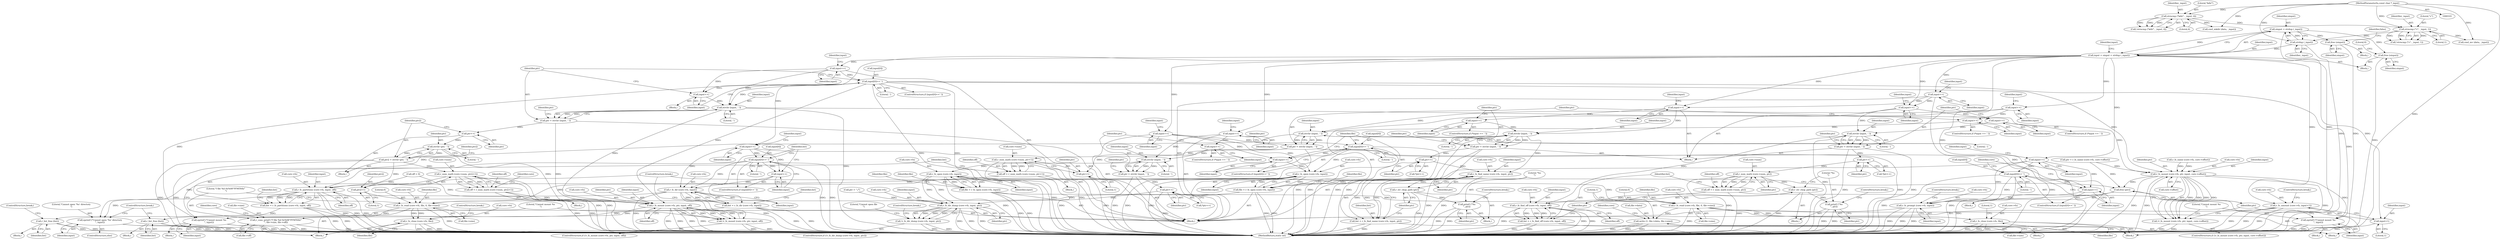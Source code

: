 digraph "0_radare2_65000a7fd9eea62359e6d6714f17b94a99a82edd@API" {
"1000149" [label="(Call,oinput = strdup (_input))"];
"1000151" [label="(Call,strdup (_input))"];
"1000138" [label="(Call,strncmp (\"v\", _input, 1))"];
"1000127" [label="(Call,strncmp (\"kdir\", _input, 4))"];
"1000103" [label="(MethodParameterIn,const char *_input)"];
"1000147" [label="(Call,input = oinput = strdup (_input))"];
"1000158" [label="(Call,input++)"];
"1000161" [label="(Call,input[0]==' ')"];
"1000167" [label="(Call,input++)"];
"1000171" [label="(Call,strchr (input, ' '))"];
"1000169" [label="(Call,ptr = strchr (input, ' '))"];
"1000181" [label="(Call,ptr++)"];
"1000185" [label="(Call,strchr (ptr, ' '))"];
"1000183" [label="(Call,ptr2 = strchr (ptr, ' '))"];
"1000197" [label="(Call,r_num_math (core->num, ptr2+1))"];
"1000195" [label="(Call,off = r_num_math (core->num, ptr2+1))"];
"1000206" [label="(Call,r_fs_mount (core->fs, ptr, input, off))"];
"1000205" [label="(Call,!r_fs_mount (core->fs, ptr, input, off))"];
"1000214" [label="(Call,eprintf (\"Cannot mount %s\n\", input))"];
"1000201" [label="(Call,ptr2+1)"];
"1000236" [label="(Call,r_fs_mount (core->fs, ptr, input, core->offset))"];
"1000235" [label="(Call,!r_fs_mount (core->fs, ptr, input, core->offset))"];
"1000246" [label="(Call,eprintf (\"Cannot mount %s\n\", input))"];
"1000249" [label="(Call,free (ptr))"];
"1000253" [label="(Call,r_fs_umount (core->fs, input+1))"];
"1000257" [label="(Call,input+1)"];
"1000307" [label="(Call,input++)"];
"1000310" [label="(Call,input[0]==' ')"];
"1000315" [label="(Call,input++)"];
"1000319" [label="(Call,r_fs_dir (core->fs, input))"];
"1000317" [label="(Call,list = r_fs_dir (core->fs, input))"];
"1000336" [label="(Call,r_list_free (list))"];
"1000339" [label="(Call,eprintf (\"Cannot open '%s' directory\n\", input))"];
"1000344" [label="(Call,input++)"];
"1000351" [label="(Call,input++)"];
"1000355" [label="(Call,strchr (input, ' '))"];
"1000353" [label="(Call,ptr = strchr (input, ' '))"];
"1000367" [label="(Call,r_num_math (core->num, ptr+1))"];
"1000365" [label="(Call,off = r_num_math (core->num, ptr+1))"];
"1000376" [label="(Call,r_fs_partitions (core->fs, input, off))"];
"1000374" [label="(Call,list = r_fs_partitions (core->fs, input, off))"];
"1000404" [label="(Call,r_list_free (list))"];
"1000371" [label="(Call,ptr+1)"];
"1000411" [label="(Call,input++)"];
"1000414" [label="(Call,input[0]==' ')"];
"1000419" [label="(Call,input++)"];
"1000423" [label="(Call,r_fs_open (core->fs, input))"];
"1000421" [label="(Call,file = r_fs_open (core->fs, input))"];
"1000431" [label="(Call,r_fs_read (core->fs, file, 0, file->size))"];
"1000440" [label="(Call,r_cons_printf (\"f file %d 0x%08\"PFMT64x\"\n\", file->size, file->off))"];
"1000448" [label="(Call,r_fs_close (core->fs, file))"];
"1000458" [label="(Call,input++)"];
"1000465" [label="(Call,input++)"];
"1000469" [label="(Call,strchr (input, ' '))"];
"1000467" [label="(Call,ptr = strchr (input, ' '))"];
"1000476" [label="(Call,ptr++)"];
"1000522" [label="(Call,r_fs_dir_dump (core->fs, input, ptr))"];
"1000521" [label="(Call,!r_fs_dir_dump (core->fs, input, ptr))"];
"1000485" [label="(Call,r_fs_open (core->fs, input))"];
"1000483" [label="(Call,file = r_fs_open (core->fs, input))"];
"1000493" [label="(Call,r_fs_read (core->fs, file, 0, file->size))"];
"1000502" [label="(Call,write (1, file->data, file->size))"];
"1000510" [label="(Call,r_fs_close (core->fs, file))"];
"1000532" [label="(Call,input++)"];
"1000543" [label="(Call,input++)"];
"1000550" [label="(Call,input++)"];
"1000554" [label="(Call,strchr (input, ' '))"];
"1000552" [label="(Call,ptr = strchr (input, ' '))"];
"1000562" [label="(Call,ptr++)"];
"1000567" [label="(Call,r_fs_find_name (core->fs, input, ptr))"];
"1000565" [label="(Call,list = r_fs_find_name (core->fs, input, ptr))"];
"1000574" [label="(Call,r_str_chop_path (ptr))"];
"1000576" [label="(Call,printf (\"%s\n\", ptr))"];
"1000584" [label="(Call,input++)"];
"1000591" [label="(Call,input++)"];
"1000595" [label="(Call,strchr (input, ' '))"];
"1000593" [label="(Call,ptr = strchr (input, ' '))"];
"1000603" [label="(Call,ptr++)"];
"1000609" [label="(Call,r_num_math (core->num, ptr))"];
"1000607" [label="(Call,off = r_num_math (core->num, ptr))"];
"1000616" [label="(Call,r_fs_find_off (core->fs, input, off))"];
"1000614" [label="(Call,list = r_fs_find_off (core->fs, input, off))"];
"1000623" [label="(Call,r_str_chop_path (ptr))"];
"1000625" [label="(Call,printf (\"%s\n\", ptr))"];
"1000643" [label="(Call,input++)"];
"1000646" [label="(Call,input[0]==' ')"];
"1000651" [label="(Call,input++)"];
"1000653" [label="(Call,r_fs_prompt (core->fs, input))"];
"1000639" [label="(Call,free (oinput))"];
"1000672" [label="(Call,free (oinput))"];
"1000133" [label="(Call,cmd_mkdir (data, _input))"];
"1000204" [label="(ControlStructure,if (!r_fs_mount (core->fs, ptr, input, off)))"];
"1000465" [label="(Call,input++)"];
"1000576" [label="(Call,printf (\"%s\n\", ptr))"];
"1000241" [label="(Identifier,input)"];
"1000657" [label="(Identifier,input)"];
"1000359" [label="(Identifier,ptr)"];
"1000137" [label="(Call,!strncmp (\"v\", _input, 1))"];
"1000491" [label="(Identifier,file)"];
"1000523" [label="(Call,core->fs)"];
"1000645" [label="(ControlStructure,if (input[0]==' '))"];
"1000651" [label="(Call,input++)"];
"1000544" [label="(Identifier,input)"];
"1000420" [label="(Identifier,input)"];
"1000507" [label="(Call,file->size)"];
"1000573" [label="(Block,)"];
"1000463" [label="(Identifier,input)"];
"1000367" [label="(Call,r_num_math (core->num, ptr+1))"];
"1000536" [label="(Identifier,input)"];
"1000416" [label="(Identifier,input)"];
"1000203" [label="(Literal,1)"];
"1000492" [label="(Block,)"];
"1000597" [label="(Literal,' ')"];
"1000458" [label="(Call,input++)"];
"1000623" [label="(Call,r_str_chop_path (ptr))"];
"1000166" [label="(Block,)"];
"1000642" [label="(Identifier,false)"];
"1000484" [label="(Identifier,file)"];
"1000552" [label="(Call,ptr = strchr (input, ' '))"];
"1000257" [label="(Call,input+1)"];
"1000503" [label="(Literal,1)"];
"1000357" [label="(Literal,' ')"];
"1000567" [label="(Call,r_fs_find_name (core->fs, input, ptr))"];
"1000187" [label="(Literal,' ')"];
"1000250" [label="(Identifier,ptr)"];
"1000129" [label="(Identifier,_input)"];
"1000604" [label="(Identifier,ptr)"];
"1000442" [label="(Call,file->size)"];
"1000127" [label="(Call,strncmp (\"kdir\", _input, 4))"];
"1000183" [label="(Call,ptr2 = strchr (ptr, ' '))"];
"1000510" [label="(Call,r_fs_close (core->fs, file))"];
"1000609" [label="(Call,r_num_math (core->num, ptr))"];
"1000615" [label="(Identifier,list)"];
"1000201" [label="(Call,ptr2+1)"];
"1000498" [label="(Literal,0)"];
"1000213" [label="(Block,)"];
"1000375" [label="(Identifier,list)"];
"1000548" [label="(Identifier,input)"];
"1000405" [label="(Identifier,list)"];
"1000675" [label="(Literal,0)"];
"1000432" [label="(Call,core->fs)"];
"1000676" [label="(MethodReturn,static int)"];
"1000139" [label="(Literal,\"v\")"];
"1000260" [label="(ControlStructure,break;)"];
"1000473" [label="(Identifier,ptr)"];
"1000553" [label="(Identifier,ptr)"];
"1000175" [label="(Identifier,ptr)"];
"1000371" [label="(Call,ptr+1)"];
"1000497" [label="(Identifier,file)"];
"1000624" [label="(Identifier,ptr)"];
"1000456" [label="(ControlStructure,break;)"];
"1000312" [label="(Identifier,input)"];
"1000450" [label="(Identifier,core)"];
"1000325" [label="(Identifier,list)"];
"1000308" [label="(Identifier,input)"];
"1000355" [label="(Call,strchr (input, ' '))"];
"1000172" [label="(Identifier,input)"];
"1000470" [label="(Identifier,input)"];
"1000246" [label="(Call,eprintf (\"Cannot mount %s\n\", input))"];
"1000404" [label="(Call,r_list_free (list))"];
"1000486" [label="(Call,core->fs)"];
"1000181" [label="(Call,ptr++)"];
"1000316" [label="(Identifier,input)"];
"1000594" [label="(Identifier,ptr)"];
"1000339" [label="(Call,eprintf (\"Cannot open '%s' directory\n\", input))"];
"1000185" [label="(Call,strchr (ptr, ' '))"];
"1000423" [label="(Call,r_fs_open (core->fs, input))"];
"1000165" [label="(Literal,' ')"];
"1000460" [label="(ControlStructure,if (*input == ' '))"];
"1000173" [label="(Literal,' ')"];
"1000258" [label="(Identifier,input)"];
"1000520" [label="(ControlStructure,if (!r_fs_dir_dump (core->fs, input, ptr)))"];
"1000526" [label="(Identifier,input)"];
"1000596" [label="(Identifier,input)"];
"1000336" [label="(Call,r_list_free (list))"];
"1000366" [label="(Identifier,off)"];
"1000592" [label="(Identifier,input)"];
"1000168" [label="(Identifier,input)"];
"1000480" [label="(Call,ptr = \"./\")"];
"1000568" [label="(Call,core->fs)"];
"1000152" [label="(Identifier,_input)"];
"1000253" [label="(Call,r_fs_umount (core->fs, input+1))"];
"1000424" [label="(Call,core->fs)"];
"1000565" [label="(Call,list = r_fs_find_name (core->fs, input, ptr))"];
"1000625" [label="(Call,printf (\"%s\n\", ptr))"];
"1000212" [label="(Identifier,off)"];
"1000381" [label="(Identifier,off)"];
"1000429" [label="(Identifier,file)"];
"1000159" [label="(Identifier,input)"];
"1000198" [label="(Call,core->num)"];
"1000140" [label="(Identifier,_input)"];
"1000537" [label="(Block,)"];
"1000162" [label="(Call,input[0])"];
"1000595" [label="(Call,strchr (input, ' '))"];
"1000418" [label="(Literal,' ')"];
"1000485" [label="(Call,r_fs_open (core->fs, input))"];
"1000138" [label="(Call,strncmp (\"v\", _input, 1))"];
"1000415" [label="(Call,input[0])"];
"1000419" [label="(Call,input++)"];
"1000341" [label="(Identifier,input)"];
"1000144" [label="(Call,cmd_mv (data, _input))"];
"1000550" [label="(Call,input++)"];
"1000554" [label="(Call,strchr (input, ' '))"];
"1000345" [label="(Identifier,input)"];
"1000259" [label="(Literal,1)"];
"1000672" [label="(Call,free (oinput))"];
"1000571" [label="(Identifier,input)"];
"1000577" [label="(Literal,\"%s\n\")"];
"1000189" [label="(Identifier,ptr2)"];
"1000376" [label="(Call,r_fs_partitions (core->fs, input, off))"];
"1000555" [label="(Identifier,input)"];
"1000384" [label="(Block,)"];
"1000235" [label="(Call,!r_fs_mount (core->fs, ptr, input, core->offset))"];
"1000323" [label="(Identifier,input)"];
"1000245" [label="(Block,)"];
"1000242" [label="(Call,core->offset)"];
"1000326" [label="(Block,)"];
"1000352" [label="(Identifier,input)"];
"1000437" [label="(Call,file->size)"];
"1000148" [label="(Identifier,input)"];
"1000530" [label="(ControlStructure,break;)"];
"1000412" [label="(Identifier,input)"];
"1000543" [label="(Call,input++)"];
"1000511" [label="(Call,core->fs)"];
"1000561" [label="(Call,*ptr++)"];
"1000448" [label="(Call,r_fs_close (core->fs, file))"];
"1000216" [label="(Identifier,input)"];
"1000427" [label="(Identifier,input)"];
"1000586" [label="(ControlStructure,if (*input == ' '))"];
"1000643" [label="(Call,input++)"];
"1000582" [label="(ControlStructure,break;)"];
"1000104" [label="(Block,)"];
"1000655" [label="(Identifier,core)"];
"1000151" [label="(Call,strdup (_input))"];
"1000169" [label="(Call,ptr = strchr (input, ' '))"];
"1000459" [label="(Identifier,input)"];
"1000493" [label="(Call,r_fs_read (core->fs, file, 0, file->size))"];
"1000190" [label="(Block,)"];
"1000161" [label="(Call,input[0]==' ')"];
"1000532" [label="(Call,input++)"];
"1000452" [label="(Identifier,file)"];
"1000440" [label="(Call,r_cons_printf (\"f file %d 0x%08\"PFMT64x\"\n\", file->size, file->off))"];
"1000409" [label="(ControlStructure,break;)"];
"1000613" [label="(Identifier,ptr)"];
"1000254" [label="(Call,core->fs)"];
"1000476" [label="(Call,ptr++)"];
"1000499" [label="(Call,file->size)"];
"1000585" [label="(Identifier,input)"];
"1000626" [label="(Literal,\"%s\n\")"];
"1000141" [label="(Literal,1)"];
"1000627" [label="(Identifier,ptr)"];
"1000186" [label="(Identifier,ptr)"];
"1000184" [label="(Identifier,ptr2)"];
"1000411" [label="(Call,input++)"];
"1000309" [label="(ControlStructure,if (input[0]==' '))"];
"1000435" [label="(Identifier,file)"];
"1000195" [label="(Call,off = r_num_math (core->num, ptr2+1))"];
"1000342" [label="(ControlStructure,break;)"];
"1000383" [label="(Identifier,list)"];
"1000558" [label="(Identifier,ptr)"];
"1000155" [label="(Identifier,input)"];
"1000314" [label="(Literal,' ')"];
"1000380" [label="(Identifier,input)"];
"1000638" [label="(Block,)"];
"1000337" [label="(Identifier,list)"];
"1000521" [label="(Call,!r_fs_dir_dump (core->fs, input, ptr))"];
"1000644" [label="(Identifier,input)"];
"1000377" [label="(Call,core->fs)"];
"1000647" [label="(Call,input[0])"];
"1000315" [label="(Call,input++)"];
"1000211" [label="(Identifier,input)"];
"1000344" [label="(Call,input++)"];
"1000240" [label="(Identifier,ptr)"];
"1000234" [label="(ControlStructure,if (!r_fs_mount (core->fs, ptr, input, core->offset)))"];
"1000441" [label="(Literal,\"f file %d 0x%08\"PFMT64x\"\n\")"];
"1000489" [label="(Identifier,input)"];
"1000197" [label="(Call,r_num_math (core->num, ptr2+1))"];
"1000126" [label="(Call,!strncmp (\"kdir\", _input, 4))"];
"1000475" [label="(Call,*ptr++)"];
"1000620" [label="(Identifier,input)"];
"1000248" [label="(Identifier,input)"];
"1000374" [label="(Call,list = r_fs_partitions (core->fs, input, off))"];
"1000468" [label="(Identifier,ptr)"];
"1000318" [label="(Identifier,list)"];
"1000176" [label="(Block,)"];
"1000431" [label="(Call,r_fs_read (core->fs, file, 0, file->size))"];
"1000614" [label="(Call,list = r_fs_find_off (core->fs, input, off))"];
"1000170" [label="(Identifier,ptr)"];
"1000658" [label="(ControlStructure,break;)"];
"1000351" [label="(Call,input++)"];
"1000650" [label="(Literal,' ')"];
"1000639" [label="(Call,free (oinput))"];
"1000494" [label="(Call,core->fs)"];
"1000522" [label="(Call,r_fs_dir_dump (core->fs, input, ptr))"];
"1000516" [label="(Literal,1)"];
"1000483" [label="(Call,file = r_fs_open (core->fs, input))"];
"1000654" [label="(Call,core->fs)"];
"1000158" [label="(Call,input++)"];
"1000196" [label="(Identifier,off)"];
"1000346" [label="(ControlStructure,if (*input == ' '))"];
"1000502" [label="(Call,write (1, file->data, file->size))"];
"1000349" [label="(Identifier,input)"];
"1000149" [label="(Call,oinput = strdup (_input))"];
"1000163" [label="(Identifier,input)"];
"1000607" [label="(Call,off = r_num_math (core->num, ptr))"];
"1000223" [label="(Call,r_fs_name (core->fs, core->offset))"];
"1000445" [label="(Call,file->off)"];
"1000545" [label="(ControlStructure,if (*input == ' '))"];
"1000365" [label="(Call,off = r_num_math (core->num, ptr+1))"];
"1000574" [label="(Call,r_str_chop_path (ptr))"];
"1000617" [label="(Call,core->fs)"];
"1000467" [label="(Call,ptr = strchr (input, ' '))"];
"1000572" [label="(Identifier,ptr)"];
"1000147" [label="(Call,input = oinput = strdup (_input))"];
"1000562" [label="(Call,ptr++)"];
"1000563" [label="(Identifier,ptr)"];
"1000471" [label="(Literal,' ')"];
"1000449" [label="(Call,core->fs)"];
"1000602" [label="(Call,*ptr++)"];
"1000591" [label="(Call,input++)"];
"1000512" [label="(Identifier,core)"];
"1000207" [label="(Call,core->fs)"];
"1000320" [label="(Call,core->fs)"];
"1000414" [label="(Call,input[0]==' ')"];
"1000603" [label="(Call,ptr++)"];
"1000338" [label="(ControlStructure,else)"];
"1000529" [label="(Literal,\"Cannot open file\n\")"];
"1000610" [label="(Call,core->num)"];
"1000646" [label="(Call,input[0]==' ')"];
"1000653" [label="(Call,r_fs_prompt (core->fs, input))"];
"1000156" [label="(Block,)"];
"1000477" [label="(Identifier,ptr)"];
"1000575" [label="(Identifier,ptr)"];
"1000128" [label="(Literal,\"kdir\")"];
"1000599" [label="(Identifier,ptr)"];
"1000372" [label="(Identifier,ptr)"];
"1000589" [label="(Identifier,input)"];
"1000150" [label="(Identifier,oinput)"];
"1000584" [label="(Call,input++)"];
"1000436" [label="(Literal,0)"];
"1000218" [label="(Block,)"];
"1000469" [label="(Call,strchr (input, ' '))"];
"1000608" [label="(Identifier,off)"];
"1000210" [label="(Identifier,ptr)"];
"1000368" [label="(Call,core->num)"];
"1000648" [label="(Identifier,input)"];
"1000247" [label="(Literal,\"Cannot mount %s\n\")"];
"1000354" [label="(Identifier,ptr)"];
"1000182" [label="(Identifier,ptr)"];
"1000640" [label="(Identifier,oinput)"];
"1000514" [label="(Identifier,file)"];
"1000578" [label="(Identifier,ptr)"];
"1000622" [label="(Block,)"];
"1000251" [label="(ControlStructure,break;)"];
"1000600" [label="(Block,)"];
"1000171" [label="(Call,strchr (input, ' '))"];
"1000214" [label="(Call,eprintf (\"Cannot mount %s\n\", input))"];
"1000311" [label="(Call,input[0])"];
"1000130" [label="(Literal,4)"];
"1000205" [label="(Call,!r_fs_mount (core->fs, ptr, input, off))"];
"1000559" [label="(Block,)"];
"1000236" [label="(Call,r_fs_mount (core->fs, ptr, input, core->offset))"];
"1000566" [label="(Identifier,list)"];
"1000249" [label="(Call,free (ptr))"];
"1000466" [label="(Identifier,input)"];
"1000621" [label="(Identifier,off)"];
"1000593" [label="(Call,ptr = strchr (input, ' '))"];
"1000413" [label="(ControlStructure,if (input[0]==' '))"];
"1000103" [label="(MethodParameterIn,const char *_input)"];
"1000106" [label="(Call,off = 0)"];
"1000356" [label="(Identifier,input)"];
"1000616" [label="(Call,r_fs_find_off (core->fs, input, off))"];
"1000221" [label="(Call,ptr = r_fs_name (core->fs, core->offset))"];
"1000373" [label="(Literal,1)"];
"1000215" [label="(Literal,\"Cannot mount %s\n\")"];
"1000237" [label="(Call,core->fs)"];
"1000206" [label="(Call,r_fs_mount (core->fs, ptr, input, off))"];
"1000319" [label="(Call,r_fs_dir (core->fs, input))"];
"1000551" [label="(Identifier,input)"];
"1000556" [label="(Literal,' ')"];
"1000340" [label="(Literal,\"Cannot open '%s' directory\n\")"];
"1000430" [label="(Block,)"];
"1000421" [label="(Call,file = r_fs_open (core->fs, input))"];
"1000504" [label="(Call,file->data)"];
"1000631" [label="(ControlStructure,break;)"];
"1000317" [label="(Call,list = r_fs_dir (core->fs, input))"];
"1000360" [label="(Block,)"];
"1000208" [label="(Identifier,core)"];
"1000422" [label="(Identifier,file)"];
"1000673" [label="(Identifier,oinput)"];
"1000307" [label="(Call,input++)"];
"1000160" [label="(ControlStructure,if (input[0]==' '))"];
"1000353" [label="(Call,ptr = strchr (input, ' '))"];
"1000202" [label="(Identifier,ptr2)"];
"1000167" [label="(Call,input++)"];
"1000652" [label="(Identifier,input)"];
"1000527" [label="(Identifier,ptr)"];
"1000310" [label="(Call,input[0]==' ')"];
"1000533" [label="(Identifier,input)"];
"1000149" -> "1000147"  [label="AST: "];
"1000149" -> "1000151"  [label="CFG: "];
"1000150" -> "1000149"  [label="AST: "];
"1000151" -> "1000149"  [label="AST: "];
"1000147" -> "1000149"  [label="CFG: "];
"1000149" -> "1000676"  [label="DDG: "];
"1000149" -> "1000147"  [label="DDG: "];
"1000151" -> "1000149"  [label="DDG: "];
"1000149" -> "1000639"  [label="DDG: "];
"1000149" -> "1000672"  [label="DDG: "];
"1000151" -> "1000152"  [label="CFG: "];
"1000152" -> "1000151"  [label="AST: "];
"1000151" -> "1000676"  [label="DDG: "];
"1000151" -> "1000147"  [label="DDG: "];
"1000138" -> "1000151"  [label="DDG: "];
"1000103" -> "1000151"  [label="DDG: "];
"1000138" -> "1000137"  [label="AST: "];
"1000138" -> "1000141"  [label="CFG: "];
"1000139" -> "1000138"  [label="AST: "];
"1000140" -> "1000138"  [label="AST: "];
"1000141" -> "1000138"  [label="AST: "];
"1000137" -> "1000138"  [label="CFG: "];
"1000138" -> "1000137"  [label="DDG: "];
"1000138" -> "1000137"  [label="DDG: "];
"1000138" -> "1000137"  [label="DDG: "];
"1000127" -> "1000138"  [label="DDG: "];
"1000103" -> "1000138"  [label="DDG: "];
"1000138" -> "1000144"  [label="DDG: "];
"1000127" -> "1000126"  [label="AST: "];
"1000127" -> "1000130"  [label="CFG: "];
"1000128" -> "1000127"  [label="AST: "];
"1000129" -> "1000127"  [label="AST: "];
"1000130" -> "1000127"  [label="AST: "];
"1000126" -> "1000127"  [label="CFG: "];
"1000127" -> "1000126"  [label="DDG: "];
"1000127" -> "1000126"  [label="DDG: "];
"1000127" -> "1000126"  [label="DDG: "];
"1000103" -> "1000127"  [label="DDG: "];
"1000127" -> "1000133"  [label="DDG: "];
"1000103" -> "1000101"  [label="AST: "];
"1000103" -> "1000676"  [label="DDG: "];
"1000103" -> "1000133"  [label="DDG: "];
"1000103" -> "1000144"  [label="DDG: "];
"1000147" -> "1000104"  [label="AST: "];
"1000148" -> "1000147"  [label="AST: "];
"1000155" -> "1000147"  [label="CFG: "];
"1000147" -> "1000676"  [label="DDG: "];
"1000147" -> "1000158"  [label="DDG: "];
"1000147" -> "1000253"  [label="DDG: "];
"1000147" -> "1000257"  [label="DDG: "];
"1000147" -> "1000307"  [label="DDG: "];
"1000147" -> "1000344"  [label="DDG: "];
"1000147" -> "1000411"  [label="DDG: "];
"1000147" -> "1000458"  [label="DDG: "];
"1000147" -> "1000532"  [label="DDG: "];
"1000147" -> "1000543"  [label="DDG: "];
"1000147" -> "1000584"  [label="DDG: "];
"1000147" -> "1000643"  [label="DDG: "];
"1000158" -> "1000156"  [label="AST: "];
"1000158" -> "1000159"  [label="CFG: "];
"1000159" -> "1000158"  [label="AST: "];
"1000163" -> "1000158"  [label="CFG: "];
"1000158" -> "1000161"  [label="DDG: "];
"1000158" -> "1000167"  [label="DDG: "];
"1000158" -> "1000171"  [label="DDG: "];
"1000161" -> "1000160"  [label="AST: "];
"1000161" -> "1000165"  [label="CFG: "];
"1000162" -> "1000161"  [label="AST: "];
"1000165" -> "1000161"  [label="AST: "];
"1000168" -> "1000161"  [label="CFG: "];
"1000170" -> "1000161"  [label="CFG: "];
"1000161" -> "1000676"  [label="DDG: "];
"1000161" -> "1000676"  [label="DDG: "];
"1000161" -> "1000167"  [label="DDG: "];
"1000161" -> "1000171"  [label="DDG: "];
"1000161" -> "1000206"  [label="DDG: "];
"1000161" -> "1000214"  [label="DDG: "];
"1000161" -> "1000236"  [label="DDG: "];
"1000161" -> "1000246"  [label="DDG: "];
"1000167" -> "1000166"  [label="AST: "];
"1000167" -> "1000168"  [label="CFG: "];
"1000168" -> "1000167"  [label="AST: "];
"1000170" -> "1000167"  [label="CFG: "];
"1000167" -> "1000171"  [label="DDG: "];
"1000171" -> "1000169"  [label="AST: "];
"1000171" -> "1000173"  [label="CFG: "];
"1000172" -> "1000171"  [label="AST: "];
"1000173" -> "1000171"  [label="AST: "];
"1000169" -> "1000171"  [label="CFG: "];
"1000171" -> "1000676"  [label="DDG: "];
"1000171" -> "1000169"  [label="DDG: "];
"1000171" -> "1000169"  [label="DDG: "];
"1000171" -> "1000206"  [label="DDG: "];
"1000171" -> "1000236"  [label="DDG: "];
"1000169" -> "1000156"  [label="AST: "];
"1000170" -> "1000169"  [label="AST: "];
"1000175" -> "1000169"  [label="CFG: "];
"1000169" -> "1000676"  [label="DDG: "];
"1000169" -> "1000181"  [label="DDG: "];
"1000181" -> "1000176"  [label="AST: "];
"1000181" -> "1000182"  [label="CFG: "];
"1000182" -> "1000181"  [label="AST: "];
"1000184" -> "1000181"  [label="CFG: "];
"1000181" -> "1000185"  [label="DDG: "];
"1000185" -> "1000183"  [label="AST: "];
"1000185" -> "1000187"  [label="CFG: "];
"1000186" -> "1000185"  [label="AST: "];
"1000187" -> "1000185"  [label="AST: "];
"1000183" -> "1000185"  [label="CFG: "];
"1000185" -> "1000183"  [label="DDG: "];
"1000185" -> "1000183"  [label="DDG: "];
"1000185" -> "1000206"  [label="DDG: "];
"1000183" -> "1000176"  [label="AST: "];
"1000184" -> "1000183"  [label="AST: "];
"1000189" -> "1000183"  [label="CFG: "];
"1000183" -> "1000676"  [label="DDG: "];
"1000183" -> "1000676"  [label="DDG: "];
"1000183" -> "1000197"  [label="DDG: "];
"1000183" -> "1000201"  [label="DDG: "];
"1000197" -> "1000195"  [label="AST: "];
"1000197" -> "1000201"  [label="CFG: "];
"1000198" -> "1000197"  [label="AST: "];
"1000201" -> "1000197"  [label="AST: "];
"1000195" -> "1000197"  [label="CFG: "];
"1000197" -> "1000676"  [label="DDG: "];
"1000197" -> "1000676"  [label="DDG: "];
"1000197" -> "1000195"  [label="DDG: "];
"1000197" -> "1000195"  [label="DDG: "];
"1000195" -> "1000190"  [label="AST: "];
"1000196" -> "1000195"  [label="AST: "];
"1000208" -> "1000195"  [label="CFG: "];
"1000195" -> "1000676"  [label="DDG: "];
"1000195" -> "1000206"  [label="DDG: "];
"1000206" -> "1000205"  [label="AST: "];
"1000206" -> "1000212"  [label="CFG: "];
"1000207" -> "1000206"  [label="AST: "];
"1000210" -> "1000206"  [label="AST: "];
"1000211" -> "1000206"  [label="AST: "];
"1000212" -> "1000206"  [label="AST: "];
"1000205" -> "1000206"  [label="CFG: "];
"1000206" -> "1000676"  [label="DDG: "];
"1000206" -> "1000676"  [label="DDG: "];
"1000206" -> "1000676"  [label="DDG: "];
"1000206" -> "1000676"  [label="DDG: "];
"1000206" -> "1000205"  [label="DDG: "];
"1000206" -> "1000205"  [label="DDG: "];
"1000206" -> "1000205"  [label="DDG: "];
"1000206" -> "1000205"  [label="DDG: "];
"1000106" -> "1000206"  [label="DDG: "];
"1000206" -> "1000214"  [label="DDG: "];
"1000205" -> "1000204"  [label="AST: "];
"1000215" -> "1000205"  [label="CFG: "];
"1000251" -> "1000205"  [label="CFG: "];
"1000205" -> "1000676"  [label="DDG: "];
"1000205" -> "1000676"  [label="DDG: "];
"1000214" -> "1000213"  [label="AST: "];
"1000214" -> "1000216"  [label="CFG: "];
"1000215" -> "1000214"  [label="AST: "];
"1000216" -> "1000214"  [label="AST: "];
"1000251" -> "1000214"  [label="CFG: "];
"1000214" -> "1000676"  [label="DDG: "];
"1000214" -> "1000676"  [label="DDG: "];
"1000201" -> "1000203"  [label="CFG: "];
"1000202" -> "1000201"  [label="AST: "];
"1000203" -> "1000201"  [label="AST: "];
"1000201" -> "1000676"  [label="DDG: "];
"1000236" -> "1000235"  [label="AST: "];
"1000236" -> "1000242"  [label="CFG: "];
"1000237" -> "1000236"  [label="AST: "];
"1000240" -> "1000236"  [label="AST: "];
"1000241" -> "1000236"  [label="AST: "];
"1000242" -> "1000236"  [label="AST: "];
"1000235" -> "1000236"  [label="CFG: "];
"1000236" -> "1000676"  [label="DDG: "];
"1000236" -> "1000676"  [label="DDG: "];
"1000236" -> "1000676"  [label="DDG: "];
"1000236" -> "1000235"  [label="DDG: "];
"1000236" -> "1000235"  [label="DDG: "];
"1000236" -> "1000235"  [label="DDG: "];
"1000236" -> "1000235"  [label="DDG: "];
"1000223" -> "1000236"  [label="DDG: "];
"1000223" -> "1000236"  [label="DDG: "];
"1000221" -> "1000236"  [label="DDG: "];
"1000236" -> "1000246"  [label="DDG: "];
"1000236" -> "1000249"  [label="DDG: "];
"1000235" -> "1000234"  [label="AST: "];
"1000247" -> "1000235"  [label="CFG: "];
"1000250" -> "1000235"  [label="CFG: "];
"1000235" -> "1000676"  [label="DDG: "];
"1000235" -> "1000676"  [label="DDG: "];
"1000246" -> "1000245"  [label="AST: "];
"1000246" -> "1000248"  [label="CFG: "];
"1000247" -> "1000246"  [label="AST: "];
"1000248" -> "1000246"  [label="AST: "];
"1000250" -> "1000246"  [label="CFG: "];
"1000246" -> "1000676"  [label="DDG: "];
"1000246" -> "1000676"  [label="DDG: "];
"1000249" -> "1000218"  [label="AST: "];
"1000249" -> "1000250"  [label="CFG: "];
"1000250" -> "1000249"  [label="AST: "];
"1000251" -> "1000249"  [label="CFG: "];
"1000249" -> "1000676"  [label="DDG: "];
"1000221" -> "1000249"  [label="DDG: "];
"1000253" -> "1000156"  [label="AST: "];
"1000253" -> "1000257"  [label="CFG: "];
"1000254" -> "1000253"  [label="AST: "];
"1000257" -> "1000253"  [label="AST: "];
"1000260" -> "1000253"  [label="CFG: "];
"1000253" -> "1000676"  [label="DDG: "];
"1000253" -> "1000676"  [label="DDG: "];
"1000253" -> "1000676"  [label="DDG: "];
"1000257" -> "1000259"  [label="CFG: "];
"1000258" -> "1000257"  [label="AST: "];
"1000259" -> "1000257"  [label="AST: "];
"1000257" -> "1000676"  [label="DDG: "];
"1000307" -> "1000156"  [label="AST: "];
"1000307" -> "1000308"  [label="CFG: "];
"1000308" -> "1000307"  [label="AST: "];
"1000312" -> "1000307"  [label="CFG: "];
"1000307" -> "1000310"  [label="DDG: "];
"1000307" -> "1000315"  [label="DDG: "];
"1000307" -> "1000319"  [label="DDG: "];
"1000310" -> "1000309"  [label="AST: "];
"1000310" -> "1000314"  [label="CFG: "];
"1000311" -> "1000310"  [label="AST: "];
"1000314" -> "1000310"  [label="AST: "];
"1000316" -> "1000310"  [label="CFG: "];
"1000318" -> "1000310"  [label="CFG: "];
"1000310" -> "1000676"  [label="DDG: "];
"1000310" -> "1000676"  [label="DDG: "];
"1000310" -> "1000315"  [label="DDG: "];
"1000310" -> "1000319"  [label="DDG: "];
"1000310" -> "1000339"  [label="DDG: "];
"1000315" -> "1000309"  [label="AST: "];
"1000315" -> "1000316"  [label="CFG: "];
"1000316" -> "1000315"  [label="AST: "];
"1000318" -> "1000315"  [label="CFG: "];
"1000315" -> "1000319"  [label="DDG: "];
"1000319" -> "1000317"  [label="AST: "];
"1000319" -> "1000323"  [label="CFG: "];
"1000320" -> "1000319"  [label="AST: "];
"1000323" -> "1000319"  [label="AST: "];
"1000317" -> "1000319"  [label="CFG: "];
"1000319" -> "1000676"  [label="DDG: "];
"1000319" -> "1000676"  [label="DDG: "];
"1000319" -> "1000317"  [label="DDG: "];
"1000319" -> "1000317"  [label="DDG: "];
"1000319" -> "1000339"  [label="DDG: "];
"1000317" -> "1000156"  [label="AST: "];
"1000318" -> "1000317"  [label="AST: "];
"1000325" -> "1000317"  [label="CFG: "];
"1000317" -> "1000676"  [label="DDG: "];
"1000317" -> "1000676"  [label="DDG: "];
"1000317" -> "1000336"  [label="DDG: "];
"1000336" -> "1000326"  [label="AST: "];
"1000336" -> "1000337"  [label="CFG: "];
"1000337" -> "1000336"  [label="AST: "];
"1000342" -> "1000336"  [label="CFG: "];
"1000336" -> "1000676"  [label="DDG: "];
"1000336" -> "1000676"  [label="DDG: "];
"1000339" -> "1000338"  [label="AST: "];
"1000339" -> "1000341"  [label="CFG: "];
"1000340" -> "1000339"  [label="AST: "];
"1000341" -> "1000339"  [label="AST: "];
"1000342" -> "1000339"  [label="CFG: "];
"1000339" -> "1000676"  [label="DDG: "];
"1000339" -> "1000676"  [label="DDG: "];
"1000344" -> "1000156"  [label="AST: "];
"1000344" -> "1000345"  [label="CFG: "];
"1000345" -> "1000344"  [label="AST: "];
"1000349" -> "1000344"  [label="CFG: "];
"1000344" -> "1000351"  [label="DDG: "];
"1000344" -> "1000355"  [label="DDG: "];
"1000351" -> "1000346"  [label="AST: "];
"1000351" -> "1000352"  [label="CFG: "];
"1000352" -> "1000351"  [label="AST: "];
"1000354" -> "1000351"  [label="CFG: "];
"1000351" -> "1000355"  [label="DDG: "];
"1000355" -> "1000353"  [label="AST: "];
"1000355" -> "1000357"  [label="CFG: "];
"1000356" -> "1000355"  [label="AST: "];
"1000357" -> "1000355"  [label="AST: "];
"1000353" -> "1000355"  [label="CFG: "];
"1000355" -> "1000353"  [label="DDG: "];
"1000355" -> "1000353"  [label="DDG: "];
"1000355" -> "1000376"  [label="DDG: "];
"1000353" -> "1000156"  [label="AST: "];
"1000354" -> "1000353"  [label="AST: "];
"1000359" -> "1000353"  [label="CFG: "];
"1000353" -> "1000676"  [label="DDG: "];
"1000353" -> "1000676"  [label="DDG: "];
"1000353" -> "1000367"  [label="DDG: "];
"1000353" -> "1000371"  [label="DDG: "];
"1000367" -> "1000365"  [label="AST: "];
"1000367" -> "1000371"  [label="CFG: "];
"1000368" -> "1000367"  [label="AST: "];
"1000371" -> "1000367"  [label="AST: "];
"1000365" -> "1000367"  [label="CFG: "];
"1000367" -> "1000676"  [label="DDG: "];
"1000367" -> "1000676"  [label="DDG: "];
"1000367" -> "1000365"  [label="DDG: "];
"1000367" -> "1000365"  [label="DDG: "];
"1000365" -> "1000360"  [label="AST: "];
"1000366" -> "1000365"  [label="AST: "];
"1000375" -> "1000365"  [label="CFG: "];
"1000365" -> "1000676"  [label="DDG: "];
"1000365" -> "1000376"  [label="DDG: "];
"1000376" -> "1000374"  [label="AST: "];
"1000376" -> "1000381"  [label="CFG: "];
"1000377" -> "1000376"  [label="AST: "];
"1000380" -> "1000376"  [label="AST: "];
"1000381" -> "1000376"  [label="AST: "];
"1000374" -> "1000376"  [label="CFG: "];
"1000376" -> "1000676"  [label="DDG: "];
"1000376" -> "1000676"  [label="DDG: "];
"1000376" -> "1000676"  [label="DDG: "];
"1000376" -> "1000374"  [label="DDG: "];
"1000376" -> "1000374"  [label="DDG: "];
"1000376" -> "1000374"  [label="DDG: "];
"1000106" -> "1000376"  [label="DDG: "];
"1000374" -> "1000156"  [label="AST: "];
"1000375" -> "1000374"  [label="AST: "];
"1000383" -> "1000374"  [label="CFG: "];
"1000374" -> "1000676"  [label="DDG: "];
"1000374" -> "1000676"  [label="DDG: "];
"1000374" -> "1000404"  [label="DDG: "];
"1000404" -> "1000384"  [label="AST: "];
"1000404" -> "1000405"  [label="CFG: "];
"1000405" -> "1000404"  [label="AST: "];
"1000409" -> "1000404"  [label="CFG: "];
"1000404" -> "1000676"  [label="DDG: "];
"1000404" -> "1000676"  [label="DDG: "];
"1000371" -> "1000373"  [label="CFG: "];
"1000372" -> "1000371"  [label="AST: "];
"1000373" -> "1000371"  [label="AST: "];
"1000371" -> "1000676"  [label="DDG: "];
"1000411" -> "1000156"  [label="AST: "];
"1000411" -> "1000412"  [label="CFG: "];
"1000412" -> "1000411"  [label="AST: "];
"1000416" -> "1000411"  [label="CFG: "];
"1000411" -> "1000414"  [label="DDG: "];
"1000411" -> "1000419"  [label="DDG: "];
"1000411" -> "1000423"  [label="DDG: "];
"1000414" -> "1000413"  [label="AST: "];
"1000414" -> "1000418"  [label="CFG: "];
"1000415" -> "1000414"  [label="AST: "];
"1000418" -> "1000414"  [label="AST: "];
"1000420" -> "1000414"  [label="CFG: "];
"1000422" -> "1000414"  [label="CFG: "];
"1000414" -> "1000676"  [label="DDG: "];
"1000414" -> "1000676"  [label="DDG: "];
"1000414" -> "1000419"  [label="DDG: "];
"1000414" -> "1000423"  [label="DDG: "];
"1000419" -> "1000413"  [label="AST: "];
"1000419" -> "1000420"  [label="CFG: "];
"1000420" -> "1000419"  [label="AST: "];
"1000422" -> "1000419"  [label="CFG: "];
"1000419" -> "1000423"  [label="DDG: "];
"1000423" -> "1000421"  [label="AST: "];
"1000423" -> "1000427"  [label="CFG: "];
"1000424" -> "1000423"  [label="AST: "];
"1000427" -> "1000423"  [label="AST: "];
"1000421" -> "1000423"  [label="CFG: "];
"1000423" -> "1000676"  [label="DDG: "];
"1000423" -> "1000676"  [label="DDG: "];
"1000423" -> "1000421"  [label="DDG: "];
"1000423" -> "1000421"  [label="DDG: "];
"1000423" -> "1000431"  [label="DDG: "];
"1000421" -> "1000156"  [label="AST: "];
"1000422" -> "1000421"  [label="AST: "];
"1000429" -> "1000421"  [label="CFG: "];
"1000421" -> "1000676"  [label="DDG: "];
"1000421" -> "1000676"  [label="DDG: "];
"1000421" -> "1000431"  [label="DDG: "];
"1000431" -> "1000430"  [label="AST: "];
"1000431" -> "1000437"  [label="CFG: "];
"1000432" -> "1000431"  [label="AST: "];
"1000435" -> "1000431"  [label="AST: "];
"1000436" -> "1000431"  [label="AST: "];
"1000437" -> "1000431"  [label="AST: "];
"1000441" -> "1000431"  [label="CFG: "];
"1000431" -> "1000676"  [label="DDG: "];
"1000431" -> "1000440"  [label="DDG: "];
"1000431" -> "1000448"  [label="DDG: "];
"1000431" -> "1000448"  [label="DDG: "];
"1000440" -> "1000430"  [label="AST: "];
"1000440" -> "1000445"  [label="CFG: "];
"1000441" -> "1000440"  [label="AST: "];
"1000442" -> "1000440"  [label="AST: "];
"1000445" -> "1000440"  [label="AST: "];
"1000450" -> "1000440"  [label="CFG: "];
"1000440" -> "1000676"  [label="DDG: "];
"1000440" -> "1000676"  [label="DDG: "];
"1000440" -> "1000676"  [label="DDG: "];
"1000448" -> "1000430"  [label="AST: "];
"1000448" -> "1000452"  [label="CFG: "];
"1000449" -> "1000448"  [label="AST: "];
"1000452" -> "1000448"  [label="AST: "];
"1000456" -> "1000448"  [label="CFG: "];
"1000448" -> "1000676"  [label="DDG: "];
"1000448" -> "1000676"  [label="DDG: "];
"1000448" -> "1000676"  [label="DDG: "];
"1000458" -> "1000156"  [label="AST: "];
"1000458" -> "1000459"  [label="CFG: "];
"1000459" -> "1000458"  [label="AST: "];
"1000463" -> "1000458"  [label="CFG: "];
"1000458" -> "1000465"  [label="DDG: "];
"1000458" -> "1000469"  [label="DDG: "];
"1000465" -> "1000460"  [label="AST: "];
"1000465" -> "1000466"  [label="CFG: "];
"1000466" -> "1000465"  [label="AST: "];
"1000468" -> "1000465"  [label="CFG: "];
"1000465" -> "1000469"  [label="DDG: "];
"1000469" -> "1000467"  [label="AST: "];
"1000469" -> "1000471"  [label="CFG: "];
"1000470" -> "1000469"  [label="AST: "];
"1000471" -> "1000469"  [label="AST: "];
"1000467" -> "1000469"  [label="CFG: "];
"1000469" -> "1000467"  [label="DDG: "];
"1000469" -> "1000467"  [label="DDG: "];
"1000469" -> "1000485"  [label="DDG: "];
"1000467" -> "1000156"  [label="AST: "];
"1000468" -> "1000467"  [label="AST: "];
"1000473" -> "1000467"  [label="CFG: "];
"1000467" -> "1000676"  [label="DDG: "];
"1000467" -> "1000476"  [label="DDG: "];
"1000476" -> "1000475"  [label="AST: "];
"1000476" -> "1000477"  [label="CFG: "];
"1000477" -> "1000476"  [label="AST: "];
"1000475" -> "1000476"  [label="CFG: "];
"1000476" -> "1000676"  [label="DDG: "];
"1000476" -> "1000522"  [label="DDG: "];
"1000522" -> "1000521"  [label="AST: "];
"1000522" -> "1000527"  [label="CFG: "];
"1000523" -> "1000522"  [label="AST: "];
"1000526" -> "1000522"  [label="AST: "];
"1000527" -> "1000522"  [label="AST: "];
"1000521" -> "1000522"  [label="CFG: "];
"1000522" -> "1000676"  [label="DDG: "];
"1000522" -> "1000676"  [label="DDG: "];
"1000522" -> "1000676"  [label="DDG: "];
"1000522" -> "1000521"  [label="DDG: "];
"1000522" -> "1000521"  [label="DDG: "];
"1000522" -> "1000521"  [label="DDG: "];
"1000485" -> "1000522"  [label="DDG: "];
"1000485" -> "1000522"  [label="DDG: "];
"1000480" -> "1000522"  [label="DDG: "];
"1000521" -> "1000520"  [label="AST: "];
"1000529" -> "1000521"  [label="CFG: "];
"1000530" -> "1000521"  [label="CFG: "];
"1000521" -> "1000676"  [label="DDG: "];
"1000521" -> "1000676"  [label="DDG: "];
"1000485" -> "1000483"  [label="AST: "];
"1000485" -> "1000489"  [label="CFG: "];
"1000486" -> "1000485"  [label="AST: "];
"1000489" -> "1000485"  [label="AST: "];
"1000483" -> "1000485"  [label="CFG: "];
"1000485" -> "1000676"  [label="DDG: "];
"1000485" -> "1000483"  [label="DDG: "];
"1000485" -> "1000483"  [label="DDG: "];
"1000485" -> "1000493"  [label="DDG: "];
"1000483" -> "1000156"  [label="AST: "];
"1000484" -> "1000483"  [label="AST: "];
"1000491" -> "1000483"  [label="CFG: "];
"1000483" -> "1000676"  [label="DDG: "];
"1000483" -> "1000676"  [label="DDG: "];
"1000483" -> "1000493"  [label="DDG: "];
"1000493" -> "1000492"  [label="AST: "];
"1000493" -> "1000499"  [label="CFG: "];
"1000494" -> "1000493"  [label="AST: "];
"1000497" -> "1000493"  [label="AST: "];
"1000498" -> "1000493"  [label="AST: "];
"1000499" -> "1000493"  [label="AST: "];
"1000503" -> "1000493"  [label="CFG: "];
"1000493" -> "1000676"  [label="DDG: "];
"1000493" -> "1000502"  [label="DDG: "];
"1000493" -> "1000510"  [label="DDG: "];
"1000493" -> "1000510"  [label="DDG: "];
"1000502" -> "1000492"  [label="AST: "];
"1000502" -> "1000507"  [label="CFG: "];
"1000503" -> "1000502"  [label="AST: "];
"1000504" -> "1000502"  [label="AST: "];
"1000507" -> "1000502"  [label="AST: "];
"1000512" -> "1000502"  [label="CFG: "];
"1000502" -> "1000676"  [label="DDG: "];
"1000502" -> "1000676"  [label="DDG: "];
"1000502" -> "1000676"  [label="DDG: "];
"1000510" -> "1000492"  [label="AST: "];
"1000510" -> "1000514"  [label="CFG: "];
"1000511" -> "1000510"  [label="AST: "];
"1000514" -> "1000510"  [label="AST: "];
"1000516" -> "1000510"  [label="CFG: "];
"1000510" -> "1000676"  [label="DDG: "];
"1000510" -> "1000676"  [label="DDG: "];
"1000510" -> "1000676"  [label="DDG: "];
"1000532" -> "1000156"  [label="AST: "];
"1000532" -> "1000533"  [label="CFG: "];
"1000533" -> "1000532"  [label="AST: "];
"1000536" -> "1000532"  [label="CFG: "];
"1000532" -> "1000676"  [label="DDG: "];
"1000532" -> "1000543"  [label="DDG: "];
"1000532" -> "1000584"  [label="DDG: "];
"1000543" -> "1000537"  [label="AST: "];
"1000543" -> "1000544"  [label="CFG: "];
"1000544" -> "1000543"  [label="AST: "];
"1000548" -> "1000543"  [label="CFG: "];
"1000543" -> "1000550"  [label="DDG: "];
"1000543" -> "1000554"  [label="DDG: "];
"1000550" -> "1000545"  [label="AST: "];
"1000550" -> "1000551"  [label="CFG: "];
"1000551" -> "1000550"  [label="AST: "];
"1000553" -> "1000550"  [label="CFG: "];
"1000550" -> "1000554"  [label="DDG: "];
"1000554" -> "1000552"  [label="AST: "];
"1000554" -> "1000556"  [label="CFG: "];
"1000555" -> "1000554"  [label="AST: "];
"1000556" -> "1000554"  [label="AST: "];
"1000552" -> "1000554"  [label="CFG: "];
"1000554" -> "1000676"  [label="DDG: "];
"1000554" -> "1000552"  [label="DDG: "];
"1000554" -> "1000552"  [label="DDG: "];
"1000554" -> "1000567"  [label="DDG: "];
"1000552" -> "1000537"  [label="AST: "];
"1000553" -> "1000552"  [label="AST: "];
"1000558" -> "1000552"  [label="CFG: "];
"1000552" -> "1000676"  [label="DDG: "];
"1000552" -> "1000676"  [label="DDG: "];
"1000552" -> "1000562"  [label="DDG: "];
"1000562" -> "1000561"  [label="AST: "];
"1000562" -> "1000563"  [label="CFG: "];
"1000563" -> "1000562"  [label="AST: "];
"1000561" -> "1000562"  [label="CFG: "];
"1000562" -> "1000567"  [label="DDG: "];
"1000567" -> "1000565"  [label="AST: "];
"1000567" -> "1000572"  [label="CFG: "];
"1000568" -> "1000567"  [label="AST: "];
"1000571" -> "1000567"  [label="AST: "];
"1000572" -> "1000567"  [label="AST: "];
"1000565" -> "1000567"  [label="CFG: "];
"1000567" -> "1000676"  [label="DDG: "];
"1000567" -> "1000676"  [label="DDG: "];
"1000567" -> "1000565"  [label="DDG: "];
"1000567" -> "1000565"  [label="DDG: "];
"1000567" -> "1000565"  [label="DDG: "];
"1000567" -> "1000574"  [label="DDG: "];
"1000565" -> "1000559"  [label="AST: "];
"1000566" -> "1000565"  [label="AST: "];
"1000575" -> "1000565"  [label="CFG: "];
"1000565" -> "1000676"  [label="DDG: "];
"1000565" -> "1000676"  [label="DDG: "];
"1000574" -> "1000573"  [label="AST: "];
"1000574" -> "1000575"  [label="CFG: "];
"1000575" -> "1000574"  [label="AST: "];
"1000577" -> "1000574"  [label="CFG: "];
"1000574" -> "1000676"  [label="DDG: "];
"1000574" -> "1000576"  [label="DDG: "];
"1000576" -> "1000573"  [label="AST: "];
"1000576" -> "1000578"  [label="CFG: "];
"1000577" -> "1000576"  [label="AST: "];
"1000578" -> "1000576"  [label="AST: "];
"1000582" -> "1000576"  [label="CFG: "];
"1000576" -> "1000676"  [label="DDG: "];
"1000576" -> "1000676"  [label="DDG: "];
"1000584" -> "1000537"  [label="AST: "];
"1000584" -> "1000585"  [label="CFG: "];
"1000585" -> "1000584"  [label="AST: "];
"1000589" -> "1000584"  [label="CFG: "];
"1000584" -> "1000591"  [label="DDG: "];
"1000584" -> "1000595"  [label="DDG: "];
"1000591" -> "1000586"  [label="AST: "];
"1000591" -> "1000592"  [label="CFG: "];
"1000592" -> "1000591"  [label="AST: "];
"1000594" -> "1000591"  [label="CFG: "];
"1000591" -> "1000595"  [label="DDG: "];
"1000595" -> "1000593"  [label="AST: "];
"1000595" -> "1000597"  [label="CFG: "];
"1000596" -> "1000595"  [label="AST: "];
"1000597" -> "1000595"  [label="AST: "];
"1000593" -> "1000595"  [label="CFG: "];
"1000595" -> "1000676"  [label="DDG: "];
"1000595" -> "1000593"  [label="DDG: "];
"1000595" -> "1000593"  [label="DDG: "];
"1000595" -> "1000616"  [label="DDG: "];
"1000593" -> "1000537"  [label="AST: "];
"1000594" -> "1000593"  [label="AST: "];
"1000599" -> "1000593"  [label="CFG: "];
"1000593" -> "1000676"  [label="DDG: "];
"1000593" -> "1000676"  [label="DDG: "];
"1000593" -> "1000603"  [label="DDG: "];
"1000603" -> "1000602"  [label="AST: "];
"1000603" -> "1000604"  [label="CFG: "];
"1000604" -> "1000603"  [label="AST: "];
"1000602" -> "1000603"  [label="CFG: "];
"1000603" -> "1000609"  [label="DDG: "];
"1000609" -> "1000607"  [label="AST: "];
"1000609" -> "1000613"  [label="CFG: "];
"1000610" -> "1000609"  [label="AST: "];
"1000613" -> "1000609"  [label="AST: "];
"1000607" -> "1000609"  [label="CFG: "];
"1000609" -> "1000676"  [label="DDG: "];
"1000609" -> "1000607"  [label="DDG: "];
"1000609" -> "1000607"  [label="DDG: "];
"1000609" -> "1000623"  [label="DDG: "];
"1000607" -> "1000600"  [label="AST: "];
"1000608" -> "1000607"  [label="AST: "];
"1000615" -> "1000607"  [label="CFG: "];
"1000607" -> "1000676"  [label="DDG: "];
"1000607" -> "1000616"  [label="DDG: "];
"1000616" -> "1000614"  [label="AST: "];
"1000616" -> "1000621"  [label="CFG: "];
"1000617" -> "1000616"  [label="AST: "];
"1000620" -> "1000616"  [label="AST: "];
"1000621" -> "1000616"  [label="AST: "];
"1000614" -> "1000616"  [label="CFG: "];
"1000616" -> "1000676"  [label="DDG: "];
"1000616" -> "1000676"  [label="DDG: "];
"1000616" -> "1000676"  [label="DDG: "];
"1000616" -> "1000614"  [label="DDG: "];
"1000616" -> "1000614"  [label="DDG: "];
"1000616" -> "1000614"  [label="DDG: "];
"1000614" -> "1000600"  [label="AST: "];
"1000615" -> "1000614"  [label="AST: "];
"1000624" -> "1000614"  [label="CFG: "];
"1000614" -> "1000676"  [label="DDG: "];
"1000614" -> "1000676"  [label="DDG: "];
"1000623" -> "1000622"  [label="AST: "];
"1000623" -> "1000624"  [label="CFG: "];
"1000624" -> "1000623"  [label="AST: "];
"1000626" -> "1000623"  [label="CFG: "];
"1000623" -> "1000676"  [label="DDG: "];
"1000623" -> "1000625"  [label="DDG: "];
"1000625" -> "1000622"  [label="AST: "];
"1000625" -> "1000627"  [label="CFG: "];
"1000626" -> "1000625"  [label="AST: "];
"1000627" -> "1000625"  [label="AST: "];
"1000631" -> "1000625"  [label="CFG: "];
"1000625" -> "1000676"  [label="DDG: "];
"1000625" -> "1000676"  [label="DDG: "];
"1000643" -> "1000156"  [label="AST: "];
"1000643" -> "1000644"  [label="CFG: "];
"1000644" -> "1000643"  [label="AST: "];
"1000648" -> "1000643"  [label="CFG: "];
"1000643" -> "1000646"  [label="DDG: "];
"1000643" -> "1000651"  [label="DDG: "];
"1000643" -> "1000653"  [label="DDG: "];
"1000646" -> "1000645"  [label="AST: "];
"1000646" -> "1000650"  [label="CFG: "];
"1000647" -> "1000646"  [label="AST: "];
"1000650" -> "1000646"  [label="AST: "];
"1000652" -> "1000646"  [label="CFG: "];
"1000655" -> "1000646"  [label="CFG: "];
"1000646" -> "1000676"  [label="DDG: "];
"1000646" -> "1000676"  [label="DDG: "];
"1000646" -> "1000651"  [label="DDG: "];
"1000646" -> "1000653"  [label="DDG: "];
"1000651" -> "1000645"  [label="AST: "];
"1000651" -> "1000652"  [label="CFG: "];
"1000652" -> "1000651"  [label="AST: "];
"1000655" -> "1000651"  [label="CFG: "];
"1000651" -> "1000653"  [label="DDG: "];
"1000653" -> "1000156"  [label="AST: "];
"1000653" -> "1000657"  [label="CFG: "];
"1000654" -> "1000653"  [label="AST: "];
"1000657" -> "1000653"  [label="AST: "];
"1000658" -> "1000653"  [label="CFG: "];
"1000653" -> "1000676"  [label="DDG: "];
"1000653" -> "1000676"  [label="DDG: "];
"1000653" -> "1000676"  [label="DDG: "];
"1000639" -> "1000638"  [label="AST: "];
"1000639" -> "1000640"  [label="CFG: "];
"1000640" -> "1000639"  [label="AST: "];
"1000642" -> "1000639"  [label="CFG: "];
"1000639" -> "1000676"  [label="DDG: "];
"1000672" -> "1000104"  [label="AST: "];
"1000672" -> "1000673"  [label="CFG: "];
"1000673" -> "1000672"  [label="AST: "];
"1000675" -> "1000672"  [label="CFG: "];
"1000672" -> "1000676"  [label="DDG: "];
}
